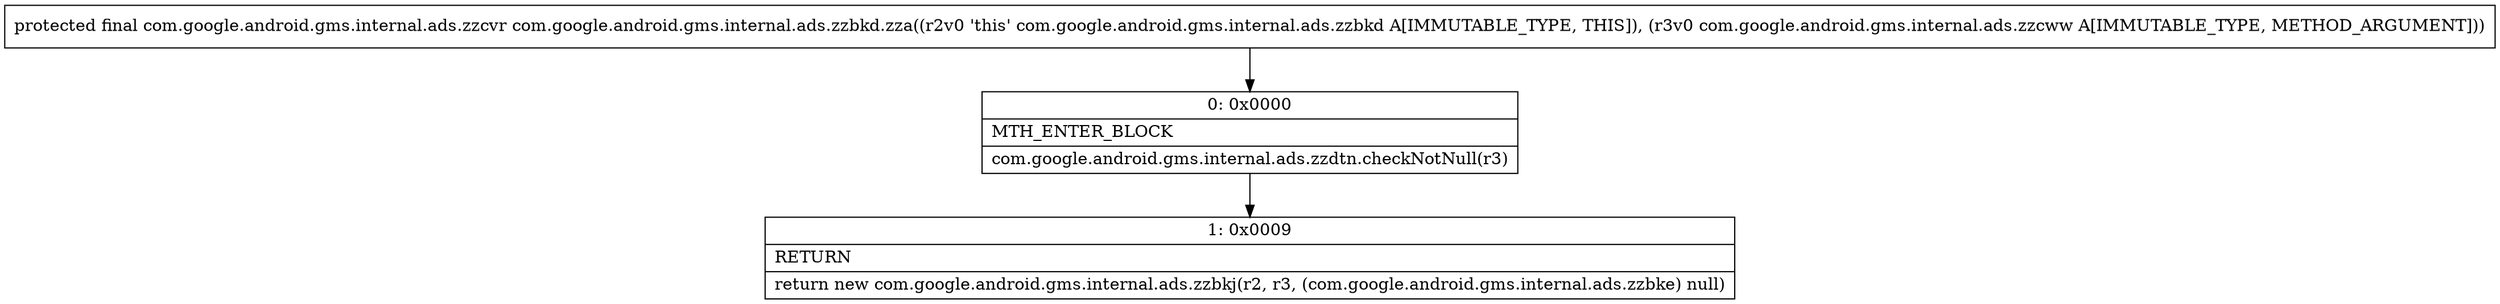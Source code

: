 digraph "CFG forcom.google.android.gms.internal.ads.zzbkd.zza(Lcom\/google\/android\/gms\/internal\/ads\/zzcww;)Lcom\/google\/android\/gms\/internal\/ads\/zzcvr;" {
Node_0 [shape=record,label="{0\:\ 0x0000|MTH_ENTER_BLOCK\l|com.google.android.gms.internal.ads.zzdtn.checkNotNull(r3)\l}"];
Node_1 [shape=record,label="{1\:\ 0x0009|RETURN\l|return new com.google.android.gms.internal.ads.zzbkj(r2, r3, (com.google.android.gms.internal.ads.zzbke) null)\l}"];
MethodNode[shape=record,label="{protected final com.google.android.gms.internal.ads.zzcvr com.google.android.gms.internal.ads.zzbkd.zza((r2v0 'this' com.google.android.gms.internal.ads.zzbkd A[IMMUTABLE_TYPE, THIS]), (r3v0 com.google.android.gms.internal.ads.zzcww A[IMMUTABLE_TYPE, METHOD_ARGUMENT])) }"];
MethodNode -> Node_0;
Node_0 -> Node_1;
}

